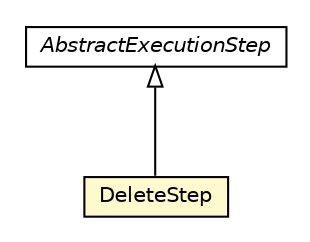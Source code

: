 #!/usr/local/bin/dot
#
# Class diagram 
# Generated by UMLGraph version R5_6-24-gf6e263 (http://www.umlgraph.org/)
#

digraph G {
	edge [fontname="Helvetica",fontsize=10,labelfontname="Helvetica",labelfontsize=10];
	node [fontname="Helvetica",fontsize=10,shape=plaintext];
	nodesep=0.25;
	ranksep=0.5;
	// com.orientechnologies.orient.core.sql.executor.AbstractExecutionStep
	c929376 [label=<<table title="com.orientechnologies.orient.core.sql.executor.AbstractExecutionStep" border="0" cellborder="1" cellspacing="0" cellpadding="2" port="p" href="./AbstractExecutionStep.html">
		<tr><td><table border="0" cellspacing="0" cellpadding="1">
<tr><td align="center" balign="center"><font face="Helvetica-Oblique"> AbstractExecutionStep </font></td></tr>
		</table></td></tr>
		</table>>, URL="./AbstractExecutionStep.html", fontname="Helvetica", fontcolor="black", fontsize=10.0];
	// com.orientechnologies.orient.core.sql.executor.DeleteStep
	c929377 [label=<<table title="com.orientechnologies.orient.core.sql.executor.DeleteStep" border="0" cellborder="1" cellspacing="0" cellpadding="2" port="p" bgcolor="lemonChiffon" href="./DeleteStep.html">
		<tr><td><table border="0" cellspacing="0" cellpadding="1">
<tr><td align="center" balign="center"> DeleteStep </td></tr>
		</table></td></tr>
		</table>>, URL="./DeleteStep.html", fontname="Helvetica", fontcolor="black", fontsize=10.0];
	//com.orientechnologies.orient.core.sql.executor.DeleteStep extends com.orientechnologies.orient.core.sql.executor.AbstractExecutionStep
	c929376:p -> c929377:p [dir=back,arrowtail=empty];
}

